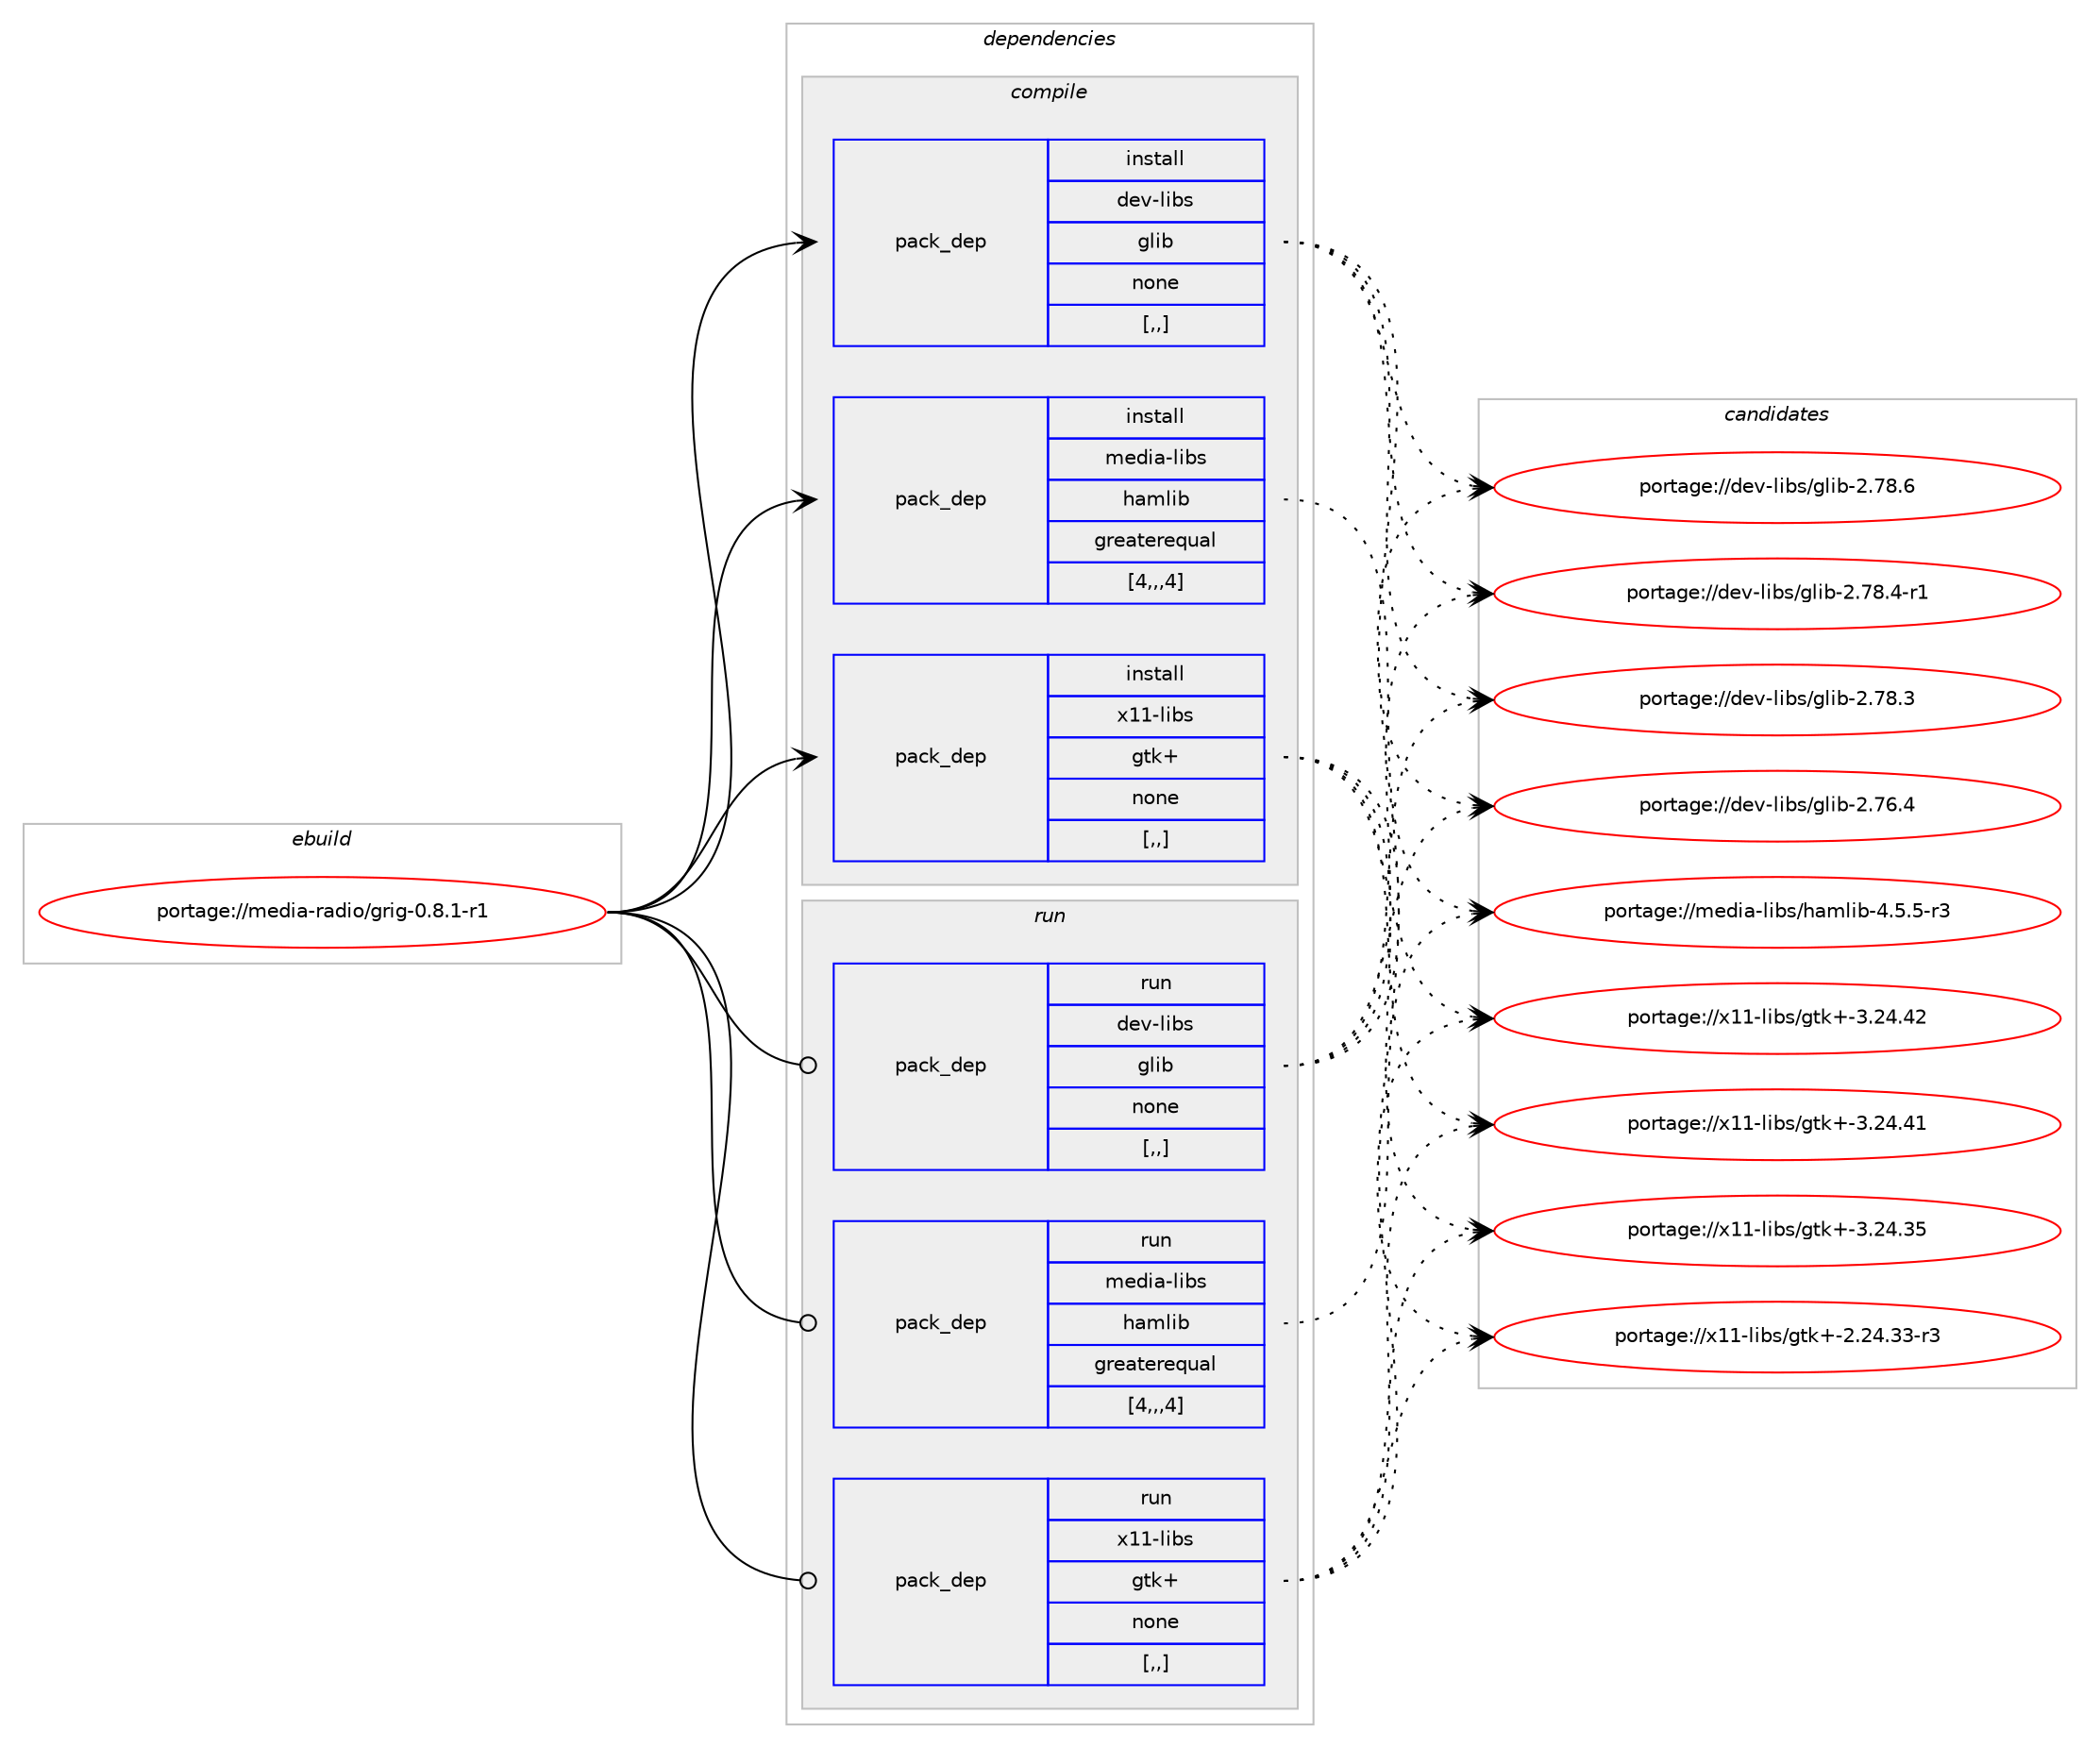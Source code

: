 digraph prolog {

# *************
# Graph options
# *************

newrank=true;
concentrate=true;
compound=true;
graph [rankdir=LR,fontname=Helvetica,fontsize=10,ranksep=1.5];#, ranksep=2.5, nodesep=0.2];
edge  [arrowhead=vee];
node  [fontname=Helvetica,fontsize=10];

# **********
# The ebuild
# **********

subgraph cluster_leftcol {
color=gray;
label=<<i>ebuild</i>>;
id [label="portage://media-radio/grig-0.8.1-r1", color=red, width=4, href="../media-radio/grig-0.8.1-r1.svg"];
}

# ****************
# The dependencies
# ****************

subgraph cluster_midcol {
color=gray;
label=<<i>dependencies</i>>;
subgraph cluster_compile {
fillcolor="#eeeeee";
style=filled;
label=<<i>compile</i>>;
subgraph pack229565 {
dependency310582 [label=<<TABLE BORDER="0" CELLBORDER="1" CELLSPACING="0" CELLPADDING="4" WIDTH="220"><TR><TD ROWSPAN="6" CELLPADDING="30">pack_dep</TD></TR><TR><TD WIDTH="110">install</TD></TR><TR><TD>dev-libs</TD></TR><TR><TD>glib</TD></TR><TR><TD>none</TD></TR><TR><TD>[,,]</TD></TR></TABLE>>, shape=none, color=blue];
}
id:e -> dependency310582:w [weight=20,style="solid",arrowhead="vee"];
subgraph pack229566 {
dependency310583 [label=<<TABLE BORDER="0" CELLBORDER="1" CELLSPACING="0" CELLPADDING="4" WIDTH="220"><TR><TD ROWSPAN="6" CELLPADDING="30">pack_dep</TD></TR><TR><TD WIDTH="110">install</TD></TR><TR><TD>media-libs</TD></TR><TR><TD>hamlib</TD></TR><TR><TD>greaterequal</TD></TR><TR><TD>[4,,,4]</TD></TR></TABLE>>, shape=none, color=blue];
}
id:e -> dependency310583:w [weight=20,style="solid",arrowhead="vee"];
subgraph pack229567 {
dependency310584 [label=<<TABLE BORDER="0" CELLBORDER="1" CELLSPACING="0" CELLPADDING="4" WIDTH="220"><TR><TD ROWSPAN="6" CELLPADDING="30">pack_dep</TD></TR><TR><TD WIDTH="110">install</TD></TR><TR><TD>x11-libs</TD></TR><TR><TD>gtk+</TD></TR><TR><TD>none</TD></TR><TR><TD>[,,]</TD></TR></TABLE>>, shape=none, color=blue];
}
id:e -> dependency310584:w [weight=20,style="solid",arrowhead="vee"];
}
subgraph cluster_compileandrun {
fillcolor="#eeeeee";
style=filled;
label=<<i>compile and run</i>>;
}
subgraph cluster_run {
fillcolor="#eeeeee";
style=filled;
label=<<i>run</i>>;
subgraph pack229568 {
dependency310585 [label=<<TABLE BORDER="0" CELLBORDER="1" CELLSPACING="0" CELLPADDING="4" WIDTH="220"><TR><TD ROWSPAN="6" CELLPADDING="30">pack_dep</TD></TR><TR><TD WIDTH="110">run</TD></TR><TR><TD>dev-libs</TD></TR><TR><TD>glib</TD></TR><TR><TD>none</TD></TR><TR><TD>[,,]</TD></TR></TABLE>>, shape=none, color=blue];
}
id:e -> dependency310585:w [weight=20,style="solid",arrowhead="odot"];
subgraph pack229569 {
dependency310586 [label=<<TABLE BORDER="0" CELLBORDER="1" CELLSPACING="0" CELLPADDING="4" WIDTH="220"><TR><TD ROWSPAN="6" CELLPADDING="30">pack_dep</TD></TR><TR><TD WIDTH="110">run</TD></TR><TR><TD>media-libs</TD></TR><TR><TD>hamlib</TD></TR><TR><TD>greaterequal</TD></TR><TR><TD>[4,,,4]</TD></TR></TABLE>>, shape=none, color=blue];
}
id:e -> dependency310586:w [weight=20,style="solid",arrowhead="odot"];
subgraph pack229570 {
dependency310587 [label=<<TABLE BORDER="0" CELLBORDER="1" CELLSPACING="0" CELLPADDING="4" WIDTH="220"><TR><TD ROWSPAN="6" CELLPADDING="30">pack_dep</TD></TR><TR><TD WIDTH="110">run</TD></TR><TR><TD>x11-libs</TD></TR><TR><TD>gtk+</TD></TR><TR><TD>none</TD></TR><TR><TD>[,,]</TD></TR></TABLE>>, shape=none, color=blue];
}
id:e -> dependency310587:w [weight=20,style="solid",arrowhead="odot"];
}
}

# **************
# The candidates
# **************

subgraph cluster_choices {
rank=same;
color=gray;
label=<<i>candidates</i>>;

subgraph choice229565 {
color=black;
nodesep=1;
choice1001011184510810598115471031081059845504655564654 [label="portage://dev-libs/glib-2.78.6", color=red, width=4,href="../dev-libs/glib-2.78.6.svg"];
choice10010111845108105981154710310810598455046555646524511449 [label="portage://dev-libs/glib-2.78.4-r1", color=red, width=4,href="../dev-libs/glib-2.78.4-r1.svg"];
choice1001011184510810598115471031081059845504655564651 [label="portage://dev-libs/glib-2.78.3", color=red, width=4,href="../dev-libs/glib-2.78.3.svg"];
choice1001011184510810598115471031081059845504655544652 [label="portage://dev-libs/glib-2.76.4", color=red, width=4,href="../dev-libs/glib-2.76.4.svg"];
dependency310582:e -> choice1001011184510810598115471031081059845504655564654:w [style=dotted,weight="100"];
dependency310582:e -> choice10010111845108105981154710310810598455046555646524511449:w [style=dotted,weight="100"];
dependency310582:e -> choice1001011184510810598115471031081059845504655564651:w [style=dotted,weight="100"];
dependency310582:e -> choice1001011184510810598115471031081059845504655544652:w [style=dotted,weight="100"];
}
subgraph choice229566 {
color=black;
nodesep=1;
choice1091011001059745108105981154710497109108105984552465346534511451 [label="portage://media-libs/hamlib-4.5.5-r3", color=red, width=4,href="../media-libs/hamlib-4.5.5-r3.svg"];
dependency310583:e -> choice1091011001059745108105981154710497109108105984552465346534511451:w [style=dotted,weight="100"];
}
subgraph choice229567 {
color=black;
nodesep=1;
choice1204949451081059811547103116107434551465052465250 [label="portage://x11-libs/gtk+-3.24.42", color=red, width=4,href="../x11-libs/gtk+-3.24.42.svg"];
choice1204949451081059811547103116107434551465052465249 [label="portage://x11-libs/gtk+-3.24.41", color=red, width=4,href="../x11-libs/gtk+-3.24.41.svg"];
choice1204949451081059811547103116107434551465052465153 [label="portage://x11-libs/gtk+-3.24.35", color=red, width=4,href="../x11-libs/gtk+-3.24.35.svg"];
choice12049494510810598115471031161074345504650524651514511451 [label="portage://x11-libs/gtk+-2.24.33-r3", color=red, width=4,href="../x11-libs/gtk+-2.24.33-r3.svg"];
dependency310584:e -> choice1204949451081059811547103116107434551465052465250:w [style=dotted,weight="100"];
dependency310584:e -> choice1204949451081059811547103116107434551465052465249:w [style=dotted,weight="100"];
dependency310584:e -> choice1204949451081059811547103116107434551465052465153:w [style=dotted,weight="100"];
dependency310584:e -> choice12049494510810598115471031161074345504650524651514511451:w [style=dotted,weight="100"];
}
subgraph choice229568 {
color=black;
nodesep=1;
choice1001011184510810598115471031081059845504655564654 [label="portage://dev-libs/glib-2.78.6", color=red, width=4,href="../dev-libs/glib-2.78.6.svg"];
choice10010111845108105981154710310810598455046555646524511449 [label="portage://dev-libs/glib-2.78.4-r1", color=red, width=4,href="../dev-libs/glib-2.78.4-r1.svg"];
choice1001011184510810598115471031081059845504655564651 [label="portage://dev-libs/glib-2.78.3", color=red, width=4,href="../dev-libs/glib-2.78.3.svg"];
choice1001011184510810598115471031081059845504655544652 [label="portage://dev-libs/glib-2.76.4", color=red, width=4,href="../dev-libs/glib-2.76.4.svg"];
dependency310585:e -> choice1001011184510810598115471031081059845504655564654:w [style=dotted,weight="100"];
dependency310585:e -> choice10010111845108105981154710310810598455046555646524511449:w [style=dotted,weight="100"];
dependency310585:e -> choice1001011184510810598115471031081059845504655564651:w [style=dotted,weight="100"];
dependency310585:e -> choice1001011184510810598115471031081059845504655544652:w [style=dotted,weight="100"];
}
subgraph choice229569 {
color=black;
nodesep=1;
choice1091011001059745108105981154710497109108105984552465346534511451 [label="portage://media-libs/hamlib-4.5.5-r3", color=red, width=4,href="../media-libs/hamlib-4.5.5-r3.svg"];
dependency310586:e -> choice1091011001059745108105981154710497109108105984552465346534511451:w [style=dotted,weight="100"];
}
subgraph choice229570 {
color=black;
nodesep=1;
choice1204949451081059811547103116107434551465052465250 [label="portage://x11-libs/gtk+-3.24.42", color=red, width=4,href="../x11-libs/gtk+-3.24.42.svg"];
choice1204949451081059811547103116107434551465052465249 [label="portage://x11-libs/gtk+-3.24.41", color=red, width=4,href="../x11-libs/gtk+-3.24.41.svg"];
choice1204949451081059811547103116107434551465052465153 [label="portage://x11-libs/gtk+-3.24.35", color=red, width=4,href="../x11-libs/gtk+-3.24.35.svg"];
choice12049494510810598115471031161074345504650524651514511451 [label="portage://x11-libs/gtk+-2.24.33-r3", color=red, width=4,href="../x11-libs/gtk+-2.24.33-r3.svg"];
dependency310587:e -> choice1204949451081059811547103116107434551465052465250:w [style=dotted,weight="100"];
dependency310587:e -> choice1204949451081059811547103116107434551465052465249:w [style=dotted,weight="100"];
dependency310587:e -> choice1204949451081059811547103116107434551465052465153:w [style=dotted,weight="100"];
dependency310587:e -> choice12049494510810598115471031161074345504650524651514511451:w [style=dotted,weight="100"];
}
}

}
